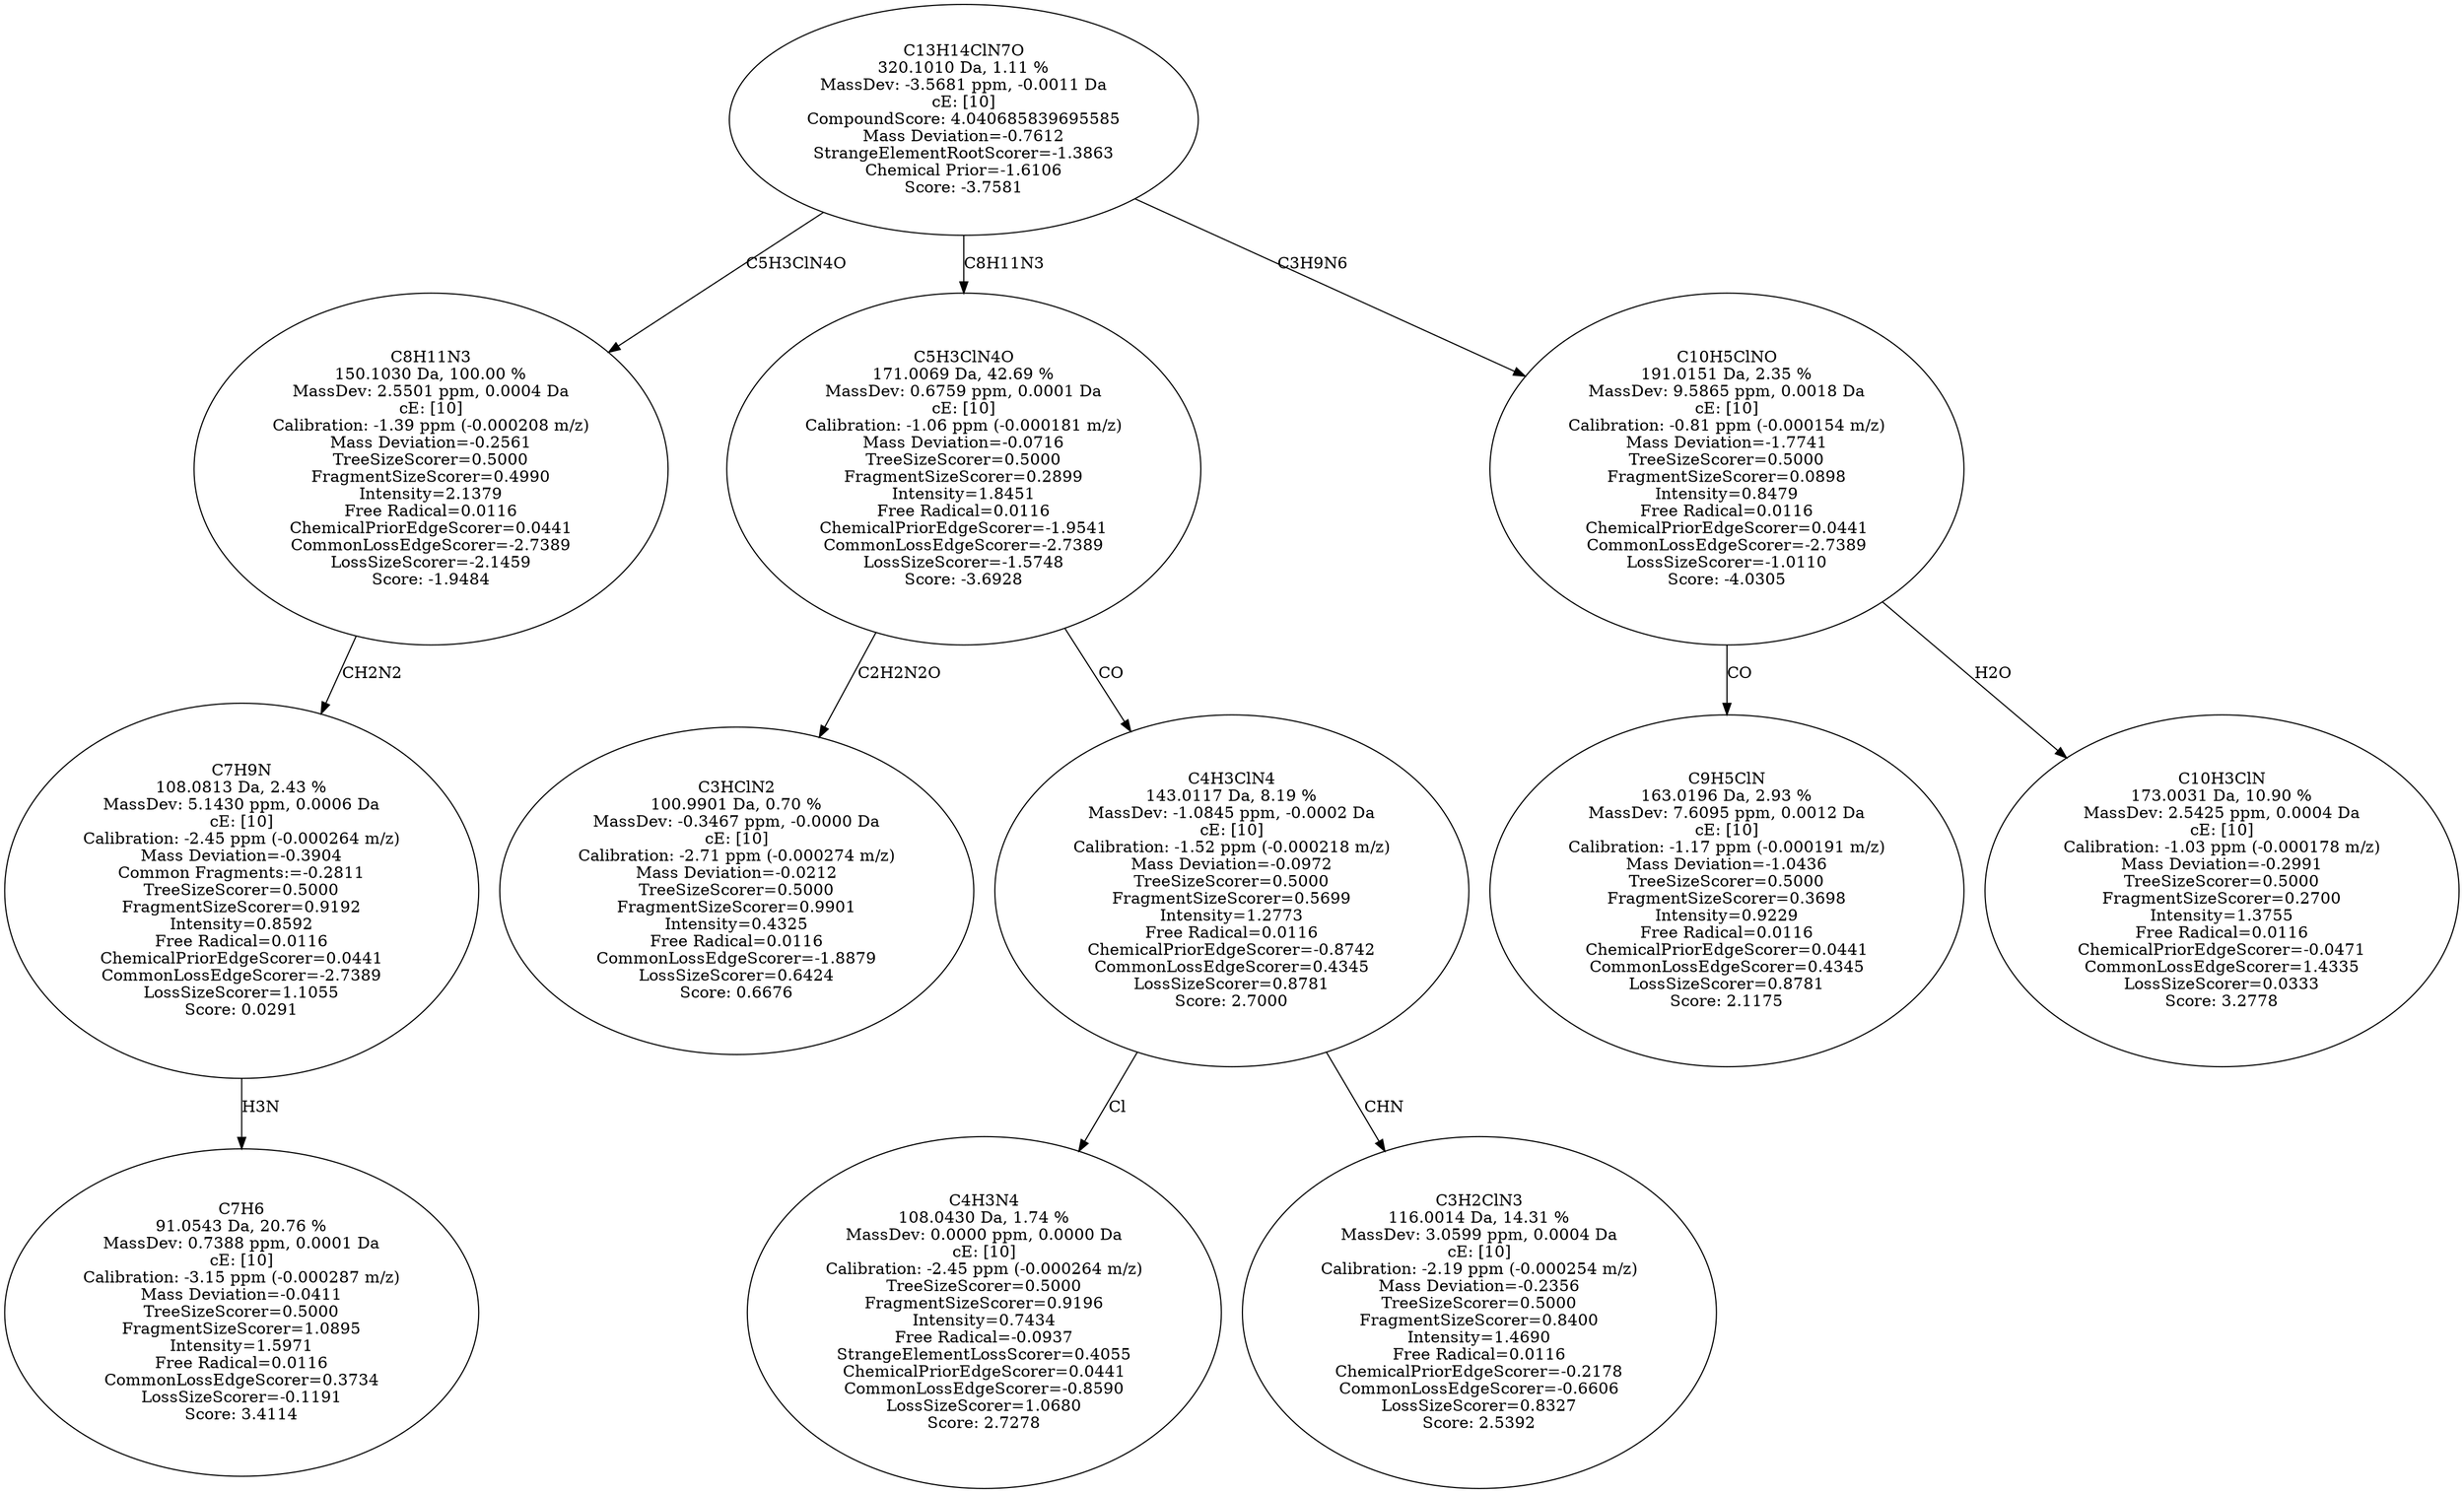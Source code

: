 strict digraph {
v1 [label="C7H6\n91.0543 Da, 20.76 %\nMassDev: 0.7388 ppm, 0.0001 Da\ncE: [10]\nCalibration: -3.15 ppm (-0.000287 m/z)\nMass Deviation=-0.0411\nTreeSizeScorer=0.5000\nFragmentSizeScorer=1.0895\nIntensity=1.5971\nFree Radical=0.0116\nCommonLossEdgeScorer=0.3734\nLossSizeScorer=-0.1191\nScore: 3.4114"];
v2 [label="C7H9N\n108.0813 Da, 2.43 %\nMassDev: 5.1430 ppm, 0.0006 Da\ncE: [10]\nCalibration: -2.45 ppm (-0.000264 m/z)\nMass Deviation=-0.3904\nCommon Fragments:=-0.2811\nTreeSizeScorer=0.5000\nFragmentSizeScorer=0.9192\nIntensity=0.8592\nFree Radical=0.0116\nChemicalPriorEdgeScorer=0.0441\nCommonLossEdgeScorer=-2.7389\nLossSizeScorer=1.1055\nScore: 0.0291"];
v3 [label="C8H11N3\n150.1030 Da, 100.00 %\nMassDev: 2.5501 ppm, 0.0004 Da\ncE: [10]\nCalibration: -1.39 ppm (-0.000208 m/z)\nMass Deviation=-0.2561\nTreeSizeScorer=0.5000\nFragmentSizeScorer=0.4990\nIntensity=2.1379\nFree Radical=0.0116\nChemicalPriorEdgeScorer=0.0441\nCommonLossEdgeScorer=-2.7389\nLossSizeScorer=-2.1459\nScore: -1.9484"];
v4 [label="C3HClN2\n100.9901 Da, 0.70 %\nMassDev: -0.3467 ppm, -0.0000 Da\ncE: [10]\nCalibration: -2.71 ppm (-0.000274 m/z)\nMass Deviation=-0.0212\nTreeSizeScorer=0.5000\nFragmentSizeScorer=0.9901\nIntensity=0.4325\nFree Radical=0.0116\nCommonLossEdgeScorer=-1.8879\nLossSizeScorer=0.6424\nScore: 0.6676"];
v5 [label="C4H3N4\n108.0430 Da, 1.74 %\nMassDev: 0.0000 ppm, 0.0000 Da\ncE: [10]\nCalibration: -2.45 ppm (-0.000264 m/z)\nTreeSizeScorer=0.5000\nFragmentSizeScorer=0.9196\nIntensity=0.7434\nFree Radical=-0.0937\nStrangeElementLossScorer=0.4055\nChemicalPriorEdgeScorer=0.0441\nCommonLossEdgeScorer=-0.8590\nLossSizeScorer=1.0680\nScore: 2.7278"];
v6 [label="C3H2ClN3\n116.0014 Da, 14.31 %\nMassDev: 3.0599 ppm, 0.0004 Da\ncE: [10]\nCalibration: -2.19 ppm (-0.000254 m/z)\nMass Deviation=-0.2356\nTreeSizeScorer=0.5000\nFragmentSizeScorer=0.8400\nIntensity=1.4690\nFree Radical=0.0116\nChemicalPriorEdgeScorer=-0.2178\nCommonLossEdgeScorer=-0.6606\nLossSizeScorer=0.8327\nScore: 2.5392"];
v7 [label="C4H3ClN4\n143.0117 Da, 8.19 %\nMassDev: -1.0845 ppm, -0.0002 Da\ncE: [10]\nCalibration: -1.52 ppm (-0.000218 m/z)\nMass Deviation=-0.0972\nTreeSizeScorer=0.5000\nFragmentSizeScorer=0.5699\nIntensity=1.2773\nFree Radical=0.0116\nChemicalPriorEdgeScorer=-0.8742\nCommonLossEdgeScorer=0.4345\nLossSizeScorer=0.8781\nScore: 2.7000"];
v8 [label="C5H3ClN4O\n171.0069 Da, 42.69 %\nMassDev: 0.6759 ppm, 0.0001 Da\ncE: [10]\nCalibration: -1.06 ppm (-0.000181 m/z)\nMass Deviation=-0.0716\nTreeSizeScorer=0.5000\nFragmentSizeScorer=0.2899\nIntensity=1.8451\nFree Radical=0.0116\nChemicalPriorEdgeScorer=-1.9541\nCommonLossEdgeScorer=-2.7389\nLossSizeScorer=-1.5748\nScore: -3.6928"];
v9 [label="C9H5ClN\n163.0196 Da, 2.93 %\nMassDev: 7.6095 ppm, 0.0012 Da\ncE: [10]\nCalibration: -1.17 ppm (-0.000191 m/z)\nMass Deviation=-1.0436\nTreeSizeScorer=0.5000\nFragmentSizeScorer=0.3698\nIntensity=0.9229\nFree Radical=0.0116\nChemicalPriorEdgeScorer=0.0441\nCommonLossEdgeScorer=0.4345\nLossSizeScorer=0.8781\nScore: 2.1175"];
v10 [label="C10H3ClN\n173.0031 Da, 10.90 %\nMassDev: 2.5425 ppm, 0.0004 Da\ncE: [10]\nCalibration: -1.03 ppm (-0.000178 m/z)\nMass Deviation=-0.2991\nTreeSizeScorer=0.5000\nFragmentSizeScorer=0.2700\nIntensity=1.3755\nFree Radical=0.0116\nChemicalPriorEdgeScorer=-0.0471\nCommonLossEdgeScorer=1.4335\nLossSizeScorer=0.0333\nScore: 3.2778"];
v11 [label="C10H5ClNO\n191.0151 Da, 2.35 %\nMassDev: 9.5865 ppm, 0.0018 Da\ncE: [10]\nCalibration: -0.81 ppm (-0.000154 m/z)\nMass Deviation=-1.7741\nTreeSizeScorer=0.5000\nFragmentSizeScorer=0.0898\nIntensity=0.8479\nFree Radical=0.0116\nChemicalPriorEdgeScorer=0.0441\nCommonLossEdgeScorer=-2.7389\nLossSizeScorer=-1.0110\nScore: -4.0305"];
v12 [label="C13H14ClN7O\n320.1010 Da, 1.11 %\nMassDev: -3.5681 ppm, -0.0011 Da\ncE: [10]\nCompoundScore: 4.040685839695585\nMass Deviation=-0.7612\nStrangeElementRootScorer=-1.3863\nChemical Prior=-1.6106\nScore: -3.7581"];
v2 -> v1 [label="H3N"];
v3 -> v2 [label="CH2N2"];
v12 -> v3 [label="C5H3ClN4O"];
v8 -> v4 [label="C2H2N2O"];
v7 -> v5 [label="Cl"];
v7 -> v6 [label="CHN"];
v8 -> v7 [label="CO"];
v12 -> v8 [label="C8H11N3"];
v11 -> v9 [label="CO"];
v11 -> v10 [label="H2O"];
v12 -> v11 [label="C3H9N6"];
}